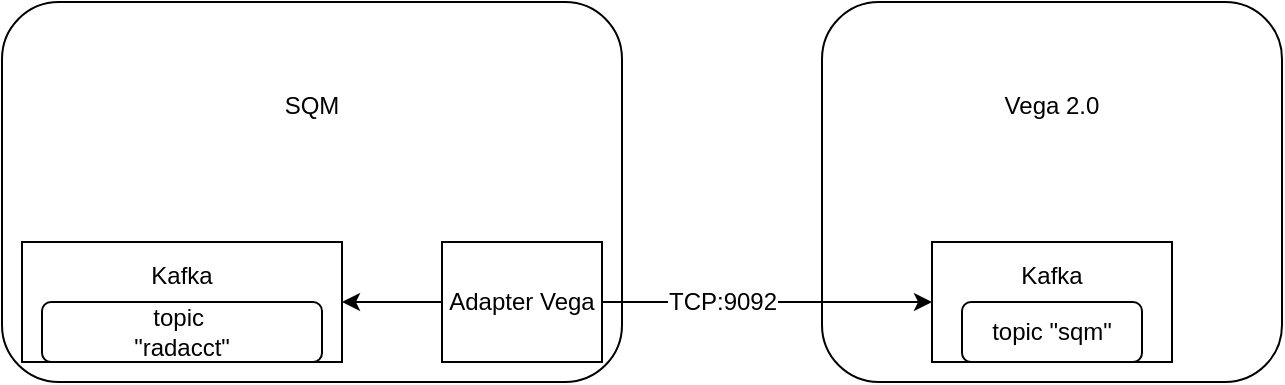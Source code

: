 <mxfile version="24.0.7" type="github">
  <diagram name="Страница — 1" id="CqbkalOceDS1Ib8Ocr17">
    <mxGraphModel dx="965" dy="474" grid="1" gridSize="10" guides="1" tooltips="1" connect="1" arrows="1" fold="1" page="1" pageScale="1" pageWidth="827" pageHeight="1169" math="0" shadow="0">
      <root>
        <mxCell id="0" />
        <mxCell id="1" parent="0" />
        <mxCell id="L7aEFFnraW9-ZdmLWbNs-1" value="&lt;div style=&quot;margin-top: -90px;&quot; align=&quot;center&quot;&gt;Vega 2.0&lt;/div&gt;" style="rounded=1;whiteSpace=wrap;html=1;align=center;" parent="1" vertex="1">
          <mxGeometry x="540" y="40" width="230" height="190" as="geometry" />
        </mxCell>
        <mxCell id="L7aEFFnraW9-ZdmLWbNs-2" value="&lt;div align=&quot;center&quot; style=&quot;padding-top: 0px; padding-right: 0px; margin-top: -30px;&quot;&gt;Kafka&lt;/div&gt;" style="rounded=0;whiteSpace=wrap;html=1;align=center;shadow=0;imageVerticalAlign=top;imageAspect=0;imageAlign=center;overflow=visible;" parent="1" vertex="1">
          <mxGeometry x="595" y="160" width="120" height="60" as="geometry" />
        </mxCell>
        <mxCell id="L7aEFFnraW9-ZdmLWbNs-3" value="topic &quot;sqm&quot;" style="rounded=1;whiteSpace=wrap;html=1;shadow=0;strokeColor=default;align=center;verticalAlign=middle;fontFamily=Helvetica;fontSize=12;fontColor=default;fillColor=default;" parent="1" vertex="1">
          <mxGeometry x="610" y="190" width="90" height="30" as="geometry" />
        </mxCell>
        <mxCell id="L7aEFFnraW9-ZdmLWbNs-4" value="&lt;div style=&quot;margin-top: -90px;&quot; align=&quot;center&quot;&gt;SQM&lt;/div&gt;" style="rounded=1;whiteSpace=wrap;html=1;align=center;" parent="1" vertex="1">
          <mxGeometry x="130" y="40" width="310" height="190" as="geometry" />
        </mxCell>
        <mxCell id="L7aEFFnraW9-ZdmLWbNs-8" style="edgeStyle=orthogonalEdgeStyle;rounded=0;orthogonalLoop=1;jettySize=auto;html=1;entryX=0;entryY=0.5;entryDx=0;entryDy=0;fontFamily=Helvetica;fontSize=12;fontColor=default;" parent="1" source="L7aEFFnraW9-ZdmLWbNs-7" target="L7aEFFnraW9-ZdmLWbNs-2" edge="1">
          <mxGeometry relative="1" as="geometry" />
        </mxCell>
        <mxCell id="L7aEFFnraW9-ZdmLWbNs-12" value="TCP:9092" style="edgeLabel;html=1;align=center;verticalAlign=middle;resizable=0;points=[];rounded=0;shadow=0;strokeColor=default;fontFamily=Helvetica;fontSize=12;fontColor=default;fillColor=default;" parent="L7aEFFnraW9-ZdmLWbNs-8" vertex="1" connectable="0">
          <mxGeometry x="-0.079" y="-2" relative="1" as="geometry">
            <mxPoint x="-16" y="-2" as="offset" />
          </mxGeometry>
        </mxCell>
        <mxCell id="L7aEFFnraW9-ZdmLWbNs-11" style="edgeStyle=orthogonalEdgeStyle;rounded=0;orthogonalLoop=1;jettySize=auto;html=1;entryX=1;entryY=0.5;entryDx=0;entryDy=0;fontFamily=Helvetica;fontSize=12;fontColor=default;" parent="1" source="L7aEFFnraW9-ZdmLWbNs-7" target="L7aEFFnraW9-ZdmLWbNs-9" edge="1">
          <mxGeometry relative="1" as="geometry" />
        </mxCell>
        <mxCell id="L7aEFFnraW9-ZdmLWbNs-7" value="&lt;div&gt;Adapter Vega&lt;/div&gt;" style="rounded=0;whiteSpace=wrap;html=1;align=center;shadow=0;imageVerticalAlign=top;imageAspect=0;imageAlign=center;overflow=visible;" parent="1" vertex="1">
          <mxGeometry x="350" y="160" width="80" height="60" as="geometry" />
        </mxCell>
        <mxCell id="L7aEFFnraW9-ZdmLWbNs-9" value="&lt;div align=&quot;center&quot; style=&quot;padding-top: 0px; padding-right: 0px; margin-top: -30px;&quot;&gt;Kafka&lt;/div&gt;" style="rounded=0;whiteSpace=wrap;html=1;align=center;shadow=0;imageVerticalAlign=top;imageAspect=0;imageAlign=center;overflow=visible;" parent="1" vertex="1">
          <mxGeometry x="140" y="160" width="160" height="60" as="geometry" />
        </mxCell>
        <mxCell id="L7aEFFnraW9-ZdmLWbNs-10" value="&lt;div&gt;topic&amp;nbsp;&lt;/div&gt;&lt;div&gt;&quot;radacct&quot;&lt;/div&gt;" style="rounded=1;whiteSpace=wrap;html=1;shadow=0;strokeColor=default;align=center;verticalAlign=middle;fontFamily=Helvetica;fontSize=12;fontColor=default;fillColor=default;" parent="1" vertex="1">
          <mxGeometry x="150" y="190" width="140" height="30" as="geometry" />
        </mxCell>
      </root>
    </mxGraphModel>
  </diagram>
</mxfile>
